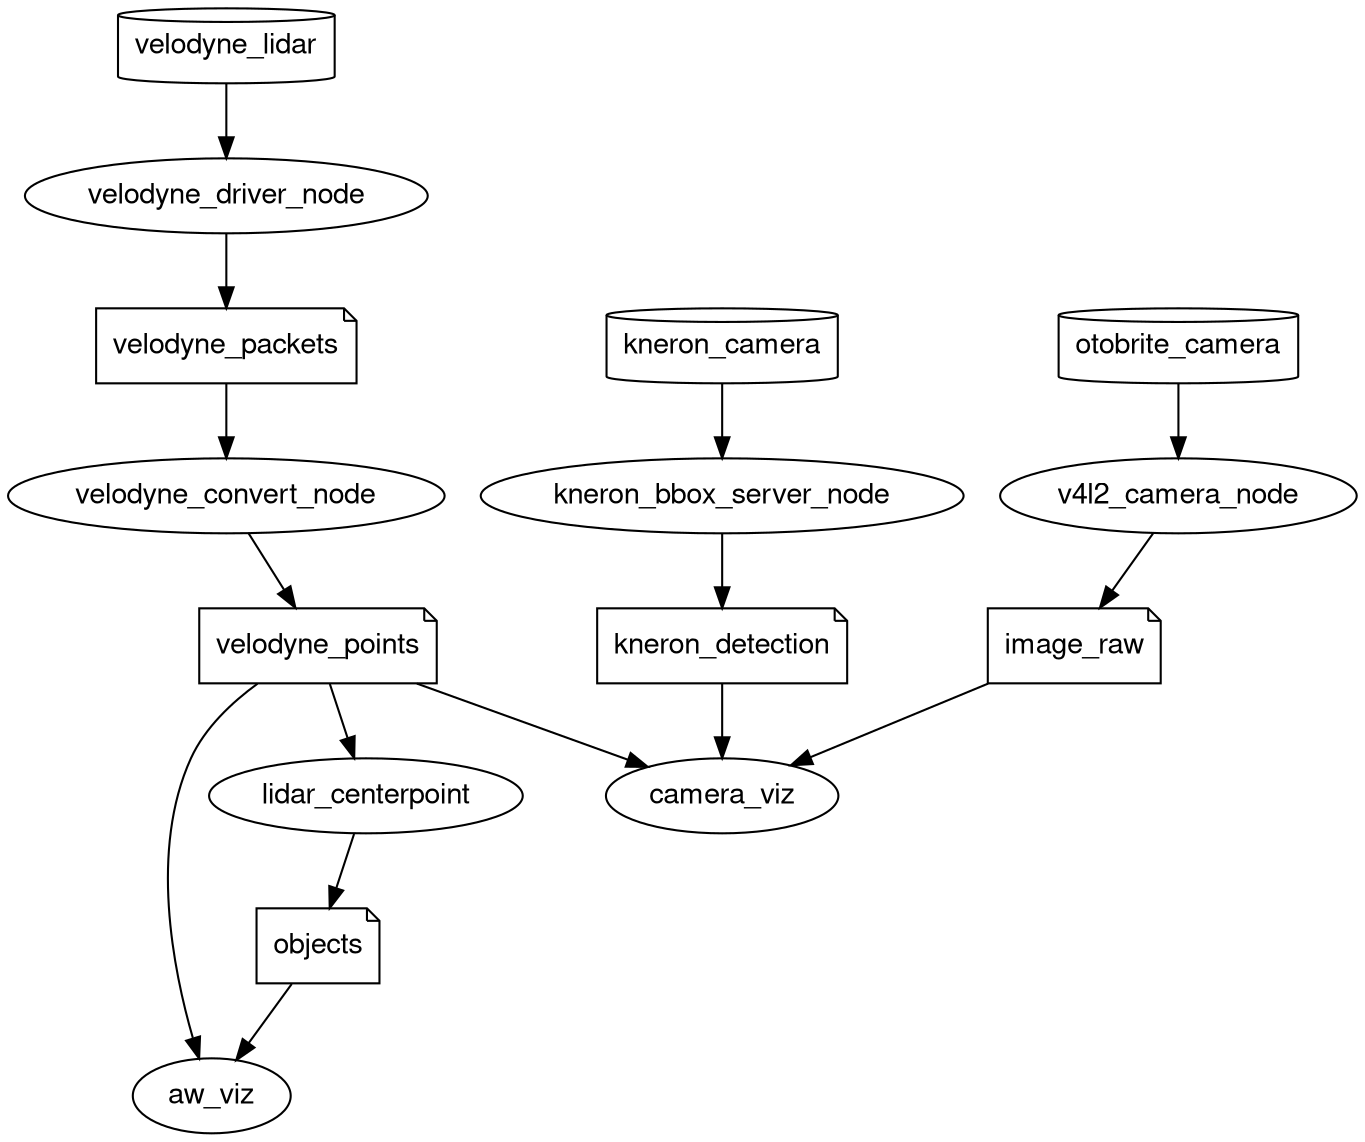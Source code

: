 digraph architecture {
        fontname="Helvetica,Arial,sans-serif"
        node [fontname="Helvetica,Arial,sans-serif"]
        edge [fontname="Helvetica,Arial,sans-serif"]

        node [shape=cylinder]; velodyne_lidar; otobrite_camera; kneron_camera;
	node [shape=ellipse]; velodyne_driver_node; velodyne_convert_node; camera_viz; aw_viz; lidar_centerpoint; kneron_bbox_server_node; v4l2_camera_node;
	node [shape=note]; velodyne_packets; velodyne_points; kneron_detection; image_raw; objects;

        // Velodyne 32C lidar device
        velodyne_lidar -> velodyne_driver_node

        // Otobrite camera device
        otobrite_camera -> v4l2_camera_node
        
        // Kneron camera device
        kneron_camera -> kneron_bbox_server_node
        
        // topic velodyne_packets
        velodyne_driver_node -> velodyne_packets
        velodyne_packets -> velodyne_convert_node
        
        // topic velodyne_points
        velodyne_convert_node -> velodyne_points
        velodyne_points -> camera_viz
        velodyne_points -> aw_viz
        velodyne_points -> lidar_centerpoint

        // topic kneron_detecion
        kneron_bbox_server_node -> kneron_detection
        kneron_detection -> camera_viz

        // topic image_raw
        v4l2_camera_node -> image_raw
        image_raw -> camera_viz

        // topic objects
        lidar_centerpoint -> objects
        objects -> aw_viz
}

